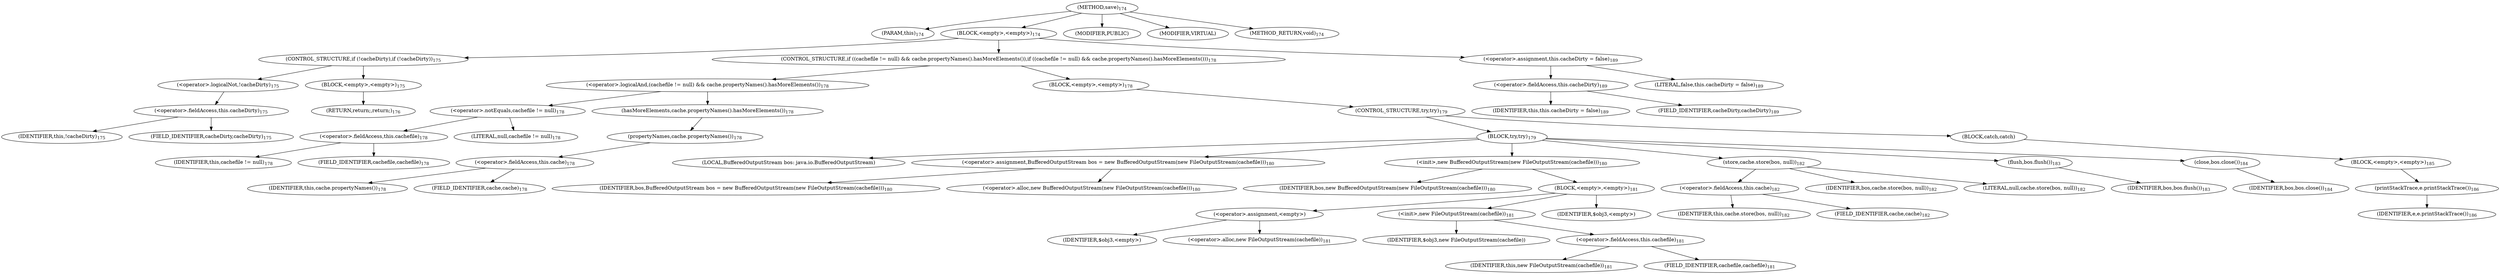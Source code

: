digraph "save" {  
"203" [label = <(METHOD,save)<SUB>174</SUB>> ]
"204" [label = <(PARAM,this)<SUB>174</SUB>> ]
"205" [label = <(BLOCK,&lt;empty&gt;,&lt;empty&gt;)<SUB>174</SUB>> ]
"206" [label = <(CONTROL_STRUCTURE,if (!cacheDirty),if (!cacheDirty))<SUB>175</SUB>> ]
"207" [label = <(&lt;operator&gt;.logicalNot,!cacheDirty)<SUB>175</SUB>> ]
"208" [label = <(&lt;operator&gt;.fieldAccess,this.cacheDirty)<SUB>175</SUB>> ]
"209" [label = <(IDENTIFIER,this,!cacheDirty)<SUB>175</SUB>> ]
"210" [label = <(FIELD_IDENTIFIER,cacheDirty,cacheDirty)<SUB>175</SUB>> ]
"211" [label = <(BLOCK,&lt;empty&gt;,&lt;empty&gt;)<SUB>175</SUB>> ]
"212" [label = <(RETURN,return;,return;)<SUB>176</SUB>> ]
"213" [label = <(CONTROL_STRUCTURE,if ((cachefile != null) &amp;&amp; cache.propertyNames().hasMoreElements()),if ((cachefile != null) &amp;&amp; cache.propertyNames().hasMoreElements()))<SUB>178</SUB>> ]
"214" [label = <(&lt;operator&gt;.logicalAnd,(cachefile != null) &amp;&amp; cache.propertyNames().hasMoreElements())<SUB>178</SUB>> ]
"215" [label = <(&lt;operator&gt;.notEquals,cachefile != null)<SUB>178</SUB>> ]
"216" [label = <(&lt;operator&gt;.fieldAccess,this.cachefile)<SUB>178</SUB>> ]
"217" [label = <(IDENTIFIER,this,cachefile != null)<SUB>178</SUB>> ]
"218" [label = <(FIELD_IDENTIFIER,cachefile,cachefile)<SUB>178</SUB>> ]
"219" [label = <(LITERAL,null,cachefile != null)<SUB>178</SUB>> ]
"220" [label = <(hasMoreElements,cache.propertyNames().hasMoreElements())<SUB>178</SUB>> ]
"221" [label = <(propertyNames,cache.propertyNames())<SUB>178</SUB>> ]
"222" [label = <(&lt;operator&gt;.fieldAccess,this.cache)<SUB>178</SUB>> ]
"223" [label = <(IDENTIFIER,this,cache.propertyNames())<SUB>178</SUB>> ]
"224" [label = <(FIELD_IDENTIFIER,cache,cache)<SUB>178</SUB>> ]
"225" [label = <(BLOCK,&lt;empty&gt;,&lt;empty&gt;)<SUB>178</SUB>> ]
"226" [label = <(CONTROL_STRUCTURE,try,try)<SUB>179</SUB>> ]
"227" [label = <(BLOCK,try,try)<SUB>179</SUB>> ]
"8" [label = <(LOCAL,BufferedOutputStream bos: java.io.BufferedOutputStream)> ]
"228" [label = <(&lt;operator&gt;.assignment,BufferedOutputStream bos = new BufferedOutputStream(new FileOutputStream(cachefile)))<SUB>180</SUB>> ]
"229" [label = <(IDENTIFIER,bos,BufferedOutputStream bos = new BufferedOutputStream(new FileOutputStream(cachefile)))<SUB>180</SUB>> ]
"230" [label = <(&lt;operator&gt;.alloc,new BufferedOutputStream(new FileOutputStream(cachefile)))<SUB>180</SUB>> ]
"231" [label = <(&lt;init&gt;,new BufferedOutputStream(new FileOutputStream(cachefile)))<SUB>180</SUB>> ]
"7" [label = <(IDENTIFIER,bos,new BufferedOutputStream(new FileOutputStream(cachefile)))<SUB>180</SUB>> ]
"232" [label = <(BLOCK,&lt;empty&gt;,&lt;empty&gt;)<SUB>181</SUB>> ]
"233" [label = <(&lt;operator&gt;.assignment,&lt;empty&gt;)> ]
"234" [label = <(IDENTIFIER,$obj3,&lt;empty&gt;)> ]
"235" [label = <(&lt;operator&gt;.alloc,new FileOutputStream(cachefile))<SUB>181</SUB>> ]
"236" [label = <(&lt;init&gt;,new FileOutputStream(cachefile))<SUB>181</SUB>> ]
"237" [label = <(IDENTIFIER,$obj3,new FileOutputStream(cachefile))> ]
"238" [label = <(&lt;operator&gt;.fieldAccess,this.cachefile)<SUB>181</SUB>> ]
"239" [label = <(IDENTIFIER,this,new FileOutputStream(cachefile))<SUB>181</SUB>> ]
"240" [label = <(FIELD_IDENTIFIER,cachefile,cachefile)<SUB>181</SUB>> ]
"241" [label = <(IDENTIFIER,$obj3,&lt;empty&gt;)> ]
"242" [label = <(store,cache.store(bos, null))<SUB>182</SUB>> ]
"243" [label = <(&lt;operator&gt;.fieldAccess,this.cache)<SUB>182</SUB>> ]
"244" [label = <(IDENTIFIER,this,cache.store(bos, null))<SUB>182</SUB>> ]
"245" [label = <(FIELD_IDENTIFIER,cache,cache)<SUB>182</SUB>> ]
"246" [label = <(IDENTIFIER,bos,cache.store(bos, null))<SUB>182</SUB>> ]
"247" [label = <(LITERAL,null,cache.store(bos, null))<SUB>182</SUB>> ]
"248" [label = <(flush,bos.flush())<SUB>183</SUB>> ]
"249" [label = <(IDENTIFIER,bos,bos.flush())<SUB>183</SUB>> ]
"250" [label = <(close,bos.close())<SUB>184</SUB>> ]
"251" [label = <(IDENTIFIER,bos,bos.close())<SUB>184</SUB>> ]
"252" [label = <(BLOCK,catch,catch)> ]
"253" [label = <(BLOCK,&lt;empty&gt;,&lt;empty&gt;)<SUB>185</SUB>> ]
"254" [label = <(printStackTrace,e.printStackTrace())<SUB>186</SUB>> ]
"255" [label = <(IDENTIFIER,e,e.printStackTrace())<SUB>186</SUB>> ]
"256" [label = <(&lt;operator&gt;.assignment,this.cacheDirty = false)<SUB>189</SUB>> ]
"257" [label = <(&lt;operator&gt;.fieldAccess,this.cacheDirty)<SUB>189</SUB>> ]
"258" [label = <(IDENTIFIER,this,this.cacheDirty = false)<SUB>189</SUB>> ]
"259" [label = <(FIELD_IDENTIFIER,cacheDirty,cacheDirty)<SUB>189</SUB>> ]
"260" [label = <(LITERAL,false,this.cacheDirty = false)<SUB>189</SUB>> ]
"261" [label = <(MODIFIER,PUBLIC)> ]
"262" [label = <(MODIFIER,VIRTUAL)> ]
"263" [label = <(METHOD_RETURN,void)<SUB>174</SUB>> ]
  "203" -> "204" 
  "203" -> "205" 
  "203" -> "261" 
  "203" -> "262" 
  "203" -> "263" 
  "205" -> "206" 
  "205" -> "213" 
  "205" -> "256" 
  "206" -> "207" 
  "206" -> "211" 
  "207" -> "208" 
  "208" -> "209" 
  "208" -> "210" 
  "211" -> "212" 
  "213" -> "214" 
  "213" -> "225" 
  "214" -> "215" 
  "214" -> "220" 
  "215" -> "216" 
  "215" -> "219" 
  "216" -> "217" 
  "216" -> "218" 
  "220" -> "221" 
  "221" -> "222" 
  "222" -> "223" 
  "222" -> "224" 
  "225" -> "226" 
  "226" -> "227" 
  "226" -> "252" 
  "227" -> "8" 
  "227" -> "228" 
  "227" -> "231" 
  "227" -> "242" 
  "227" -> "248" 
  "227" -> "250" 
  "228" -> "229" 
  "228" -> "230" 
  "231" -> "7" 
  "231" -> "232" 
  "232" -> "233" 
  "232" -> "236" 
  "232" -> "241" 
  "233" -> "234" 
  "233" -> "235" 
  "236" -> "237" 
  "236" -> "238" 
  "238" -> "239" 
  "238" -> "240" 
  "242" -> "243" 
  "242" -> "246" 
  "242" -> "247" 
  "243" -> "244" 
  "243" -> "245" 
  "248" -> "249" 
  "250" -> "251" 
  "252" -> "253" 
  "253" -> "254" 
  "254" -> "255" 
  "256" -> "257" 
  "256" -> "260" 
  "257" -> "258" 
  "257" -> "259" 
}

